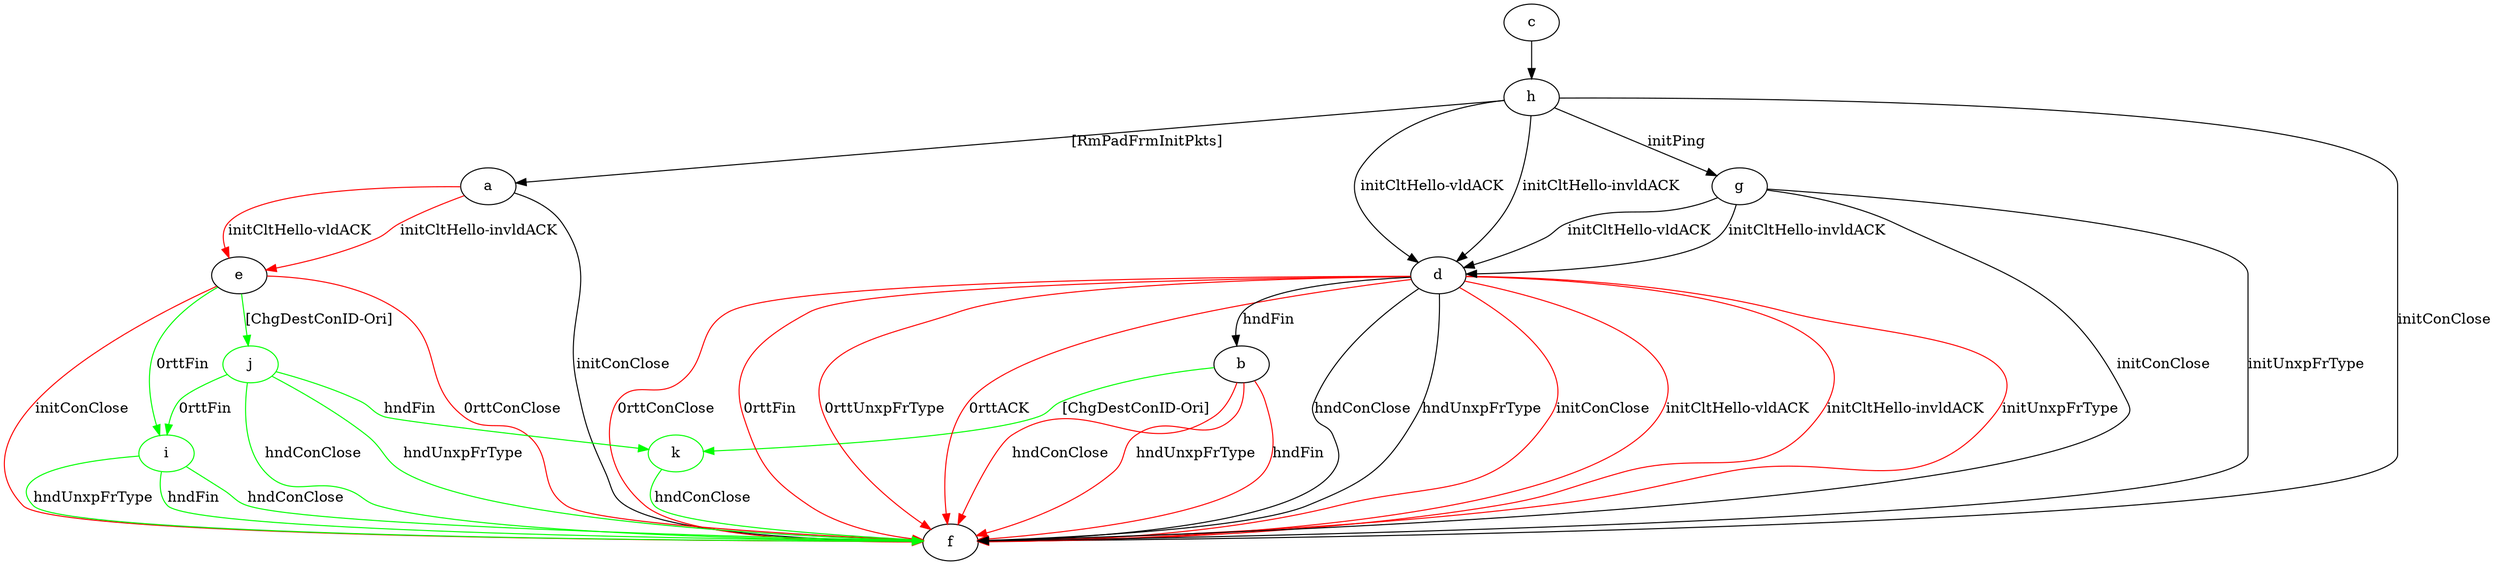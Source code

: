 digraph "" {
	a -> e	[key=0,
		color=red,
		label="initCltHello-vldACK "];
	a -> e	[key=1,
		color=red,
		label="initCltHello-invldACK "];
	a -> f	[key=0,
		label="initConClose "];
	b -> f	[key=0,
		color=red,
		label="hndFin "];
	b -> f	[key=1,
		color=red,
		label="hndConClose "];
	b -> f	[key=2,
		color=red,
		label="hndUnxpFrType "];
	k	[color=green];
	b -> k	[key=0,
		color=green,
		label="[ChgDestConID-Ori] "];
	c -> h	[key=0];
	d -> b	[key=0,
		label="hndFin "];
	d -> f	[key=0,
		label="hndConClose "];
	d -> f	[key=1,
		label="hndUnxpFrType "];
	d -> f	[key=2,
		color=red,
		label="initConClose "];
	d -> f	[key=3,
		color=red,
		label="initCltHello-vldACK "];
	d -> f	[key=4,
		color=red,
		label="initCltHello-invldACK "];
	d -> f	[key=5,
		color=red,
		label="initUnxpFrType "];
	d -> f	[key=6,
		color=red,
		label="0rttConClose "];
	d -> f	[key=7,
		color=red,
		label="0rttFin "];
	d -> f	[key=8,
		color=red,
		label="0rttUnxpFrType "];
	d -> f	[key=9,
		color=red,
		label="0rttACK "];
	e -> f	[key=0,
		color=red,
		label="initConClose "];
	e -> f	[key=1,
		color=red,
		label="0rttConClose "];
	i	[color=green];
	e -> i	[key=0,
		color=green,
		label="0rttFin "];
	j	[color=green];
	e -> j	[key=0,
		color=green,
		label="[ChgDestConID-Ori] "];
	g -> d	[key=0,
		label="initCltHello-vldACK "];
	g -> d	[key=1,
		label="initCltHello-invldACK "];
	g -> f	[key=0,
		label="initConClose "];
	g -> f	[key=1,
		label="initUnxpFrType "];
	h -> a	[key=0,
		label="[RmPadFrmInitPkts] "];
	h -> d	[key=0,
		label="initCltHello-vldACK "];
	h -> d	[key=1,
		label="initCltHello-invldACK "];
	h -> f	[key=0,
		label="initConClose "];
	h -> g	[key=0,
		label="initPing "];
	i -> f	[key=0,
		color=green,
		label="hndFin "];
	i -> f	[key=1,
		color=green,
		label="hndConClose "];
	i -> f	[key=2,
		color=green,
		label="hndUnxpFrType "];
	j -> f	[key=0,
		color=green,
		label="hndConClose "];
	j -> f	[key=1,
		color=green,
		label="hndUnxpFrType "];
	j -> i	[key=0,
		color=green,
		label="0rttFin "];
	j -> k	[key=0,
		color=green,
		label="hndFin "];
	k -> f	[key=0,
		color=green,
		label="hndConClose "];
}
